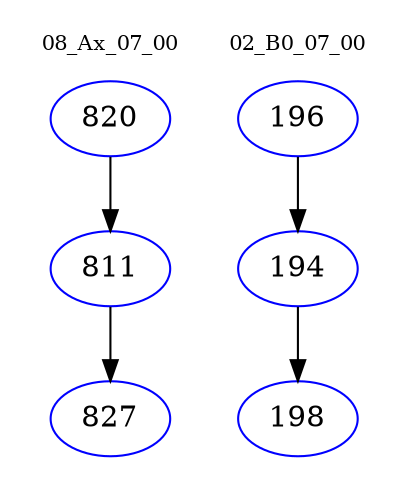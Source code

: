 digraph{
subgraph cluster_0 {
color = white
label = "08_Ax_07_00";
fontsize=10;
T0_820 [label="820", color="blue"]
T0_820 -> T0_811 [color="black"]
T0_811 [label="811", color="blue"]
T0_811 -> T0_827 [color="black"]
T0_827 [label="827", color="blue"]
}
subgraph cluster_1 {
color = white
label = "02_B0_07_00";
fontsize=10;
T1_196 [label="196", color="blue"]
T1_196 -> T1_194 [color="black"]
T1_194 [label="194", color="blue"]
T1_194 -> T1_198 [color="black"]
T1_198 [label="198", color="blue"]
}
}
